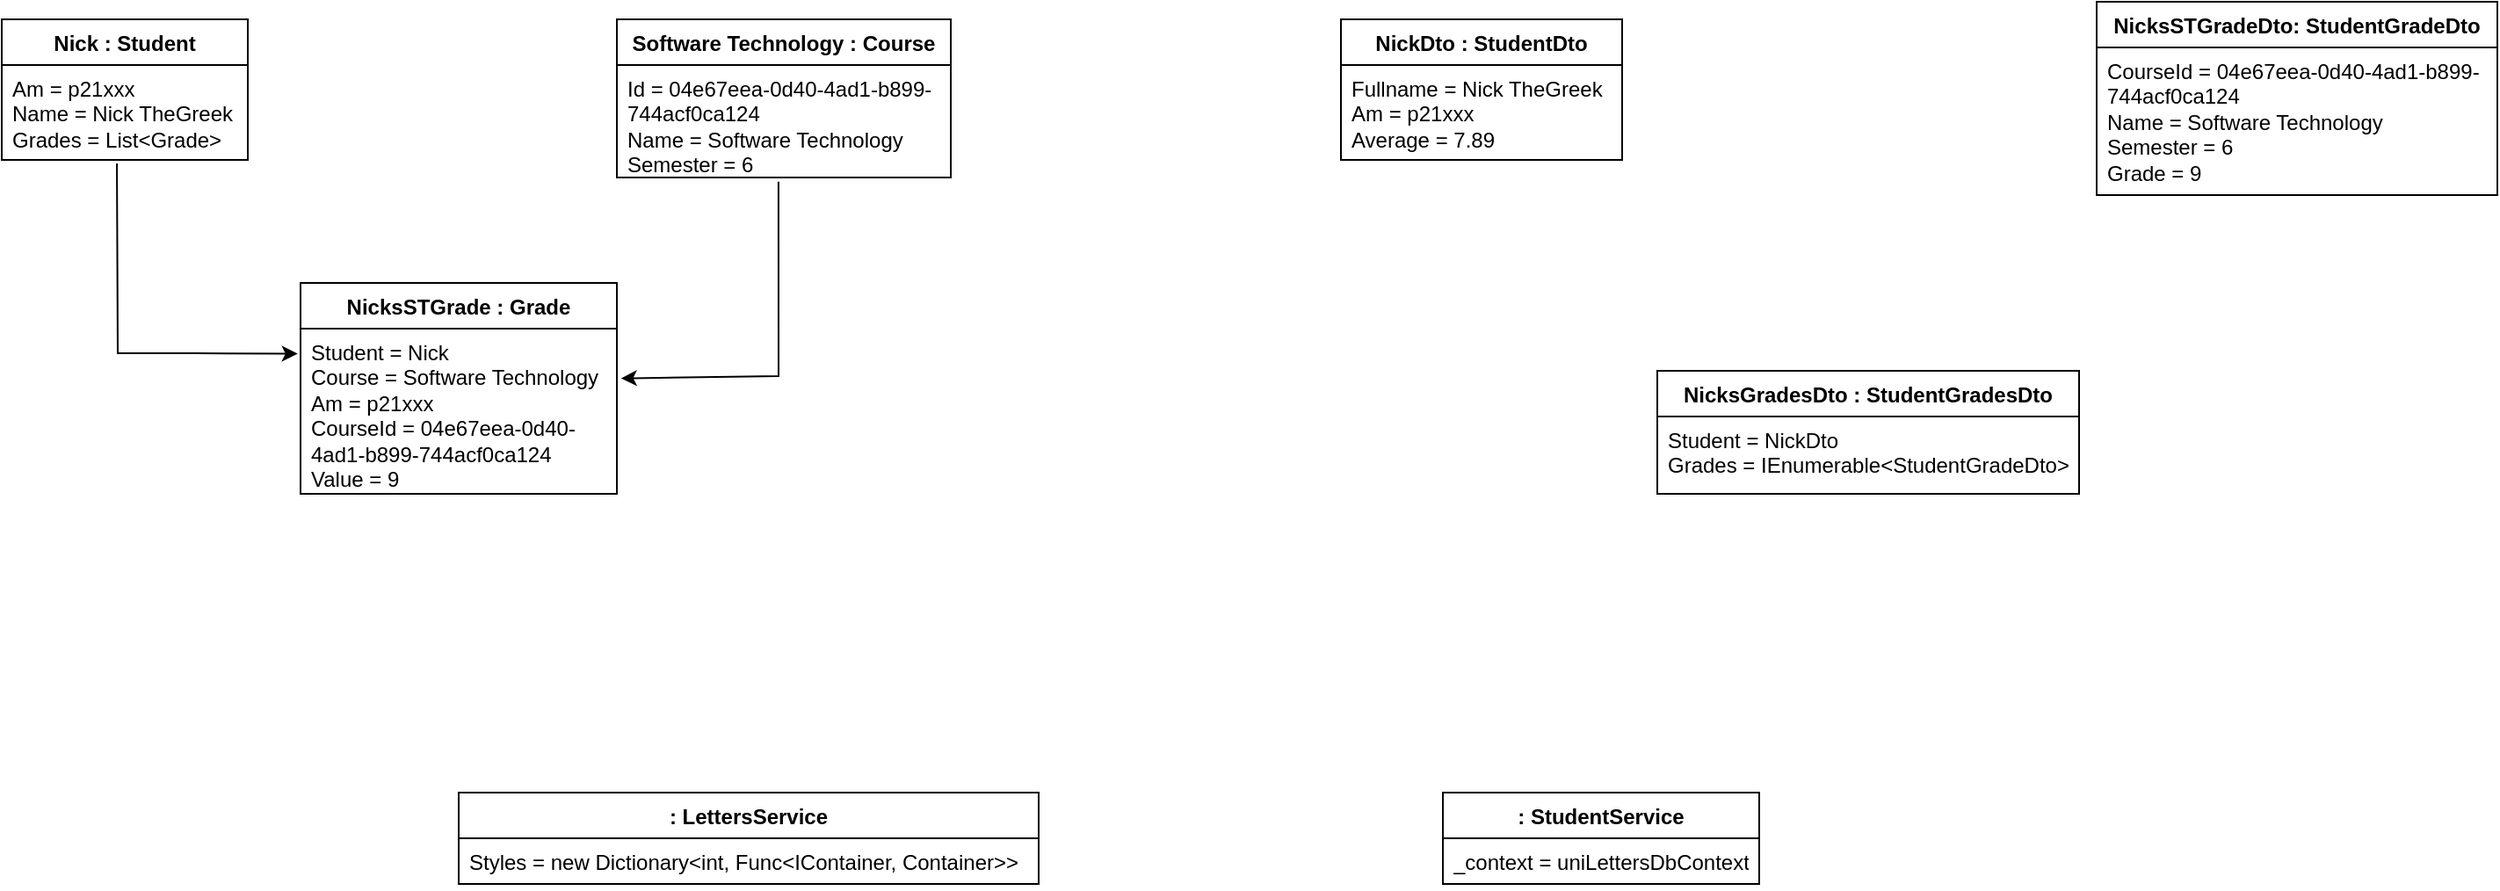 <mxfile version="27.1.6">
  <diagram name="Page-1" id="17DKB0htJXBnb-WX_iBM">
    <mxGraphModel dx="2423" dy="1913" grid="1" gridSize="10" guides="1" tooltips="1" connect="1" arrows="1" fold="1" page="1" pageScale="1" pageWidth="827" pageHeight="1169" math="0" shadow="0">
      <root>
        <mxCell id="0" />
        <mxCell id="1" parent="0" />
        <mxCell id="TFHFOIj9tjhnoZoXByAP-1" value="Nick : Student" style="swimlane;fontStyle=1;align=center;verticalAlign=top;childLayout=stackLayout;horizontal=1;startSize=26;horizontalStack=0;resizeParent=1;resizeParentMax=0;resizeLast=0;collapsible=1;marginBottom=0;whiteSpace=wrap;html=1;" vertex="1" parent="1">
          <mxGeometry x="120" y="260" width="140" height="80" as="geometry">
            <mxRectangle x="80" y="80" width="80" height="30" as="alternateBounds" />
          </mxGeometry>
        </mxCell>
        <mxCell id="TFHFOIj9tjhnoZoXByAP-2" value="Am = p21xxx&lt;div&gt;Name = Nick TheGreek&lt;/div&gt;&lt;div&gt;Grades = List&amp;lt;Grade&amp;gt;&lt;/div&gt;" style="text;strokeColor=none;fillColor=none;align=left;verticalAlign=top;spacingLeft=4;spacingRight=4;overflow=hidden;rotatable=0;points=[[0,0.5],[1,0.5]];portConstraint=eastwest;whiteSpace=wrap;html=1;" vertex="1" parent="TFHFOIj9tjhnoZoXByAP-1">
          <mxGeometry y="26" width="140" height="54" as="geometry" />
        </mxCell>
        <mxCell id="TFHFOIj9tjhnoZoXByAP-3" value="Software Technology : Course" style="swimlane;fontStyle=1;align=center;verticalAlign=top;childLayout=stackLayout;horizontal=1;startSize=26;horizontalStack=0;resizeParent=1;resizeParentMax=0;resizeLast=0;collapsible=1;marginBottom=0;whiteSpace=wrap;html=1;" vertex="1" parent="1">
          <mxGeometry x="470" y="260" width="190" height="90" as="geometry">
            <mxRectangle x="80" y="80" width="80" height="30" as="alternateBounds" />
          </mxGeometry>
        </mxCell>
        <mxCell id="TFHFOIj9tjhnoZoXByAP-4" value="Id =&amp;nbsp;04e67eea-0d40-4ad1-b899-744acf0ca124&lt;div&gt;Name = Software Technology&lt;/div&gt;&lt;div&gt;Semester = 6&lt;/div&gt;" style="text;strokeColor=none;fillColor=none;align=left;verticalAlign=top;spacingLeft=4;spacingRight=4;overflow=hidden;rotatable=0;points=[[0,0.5],[1,0.5]];portConstraint=eastwest;whiteSpace=wrap;html=1;" vertex="1" parent="TFHFOIj9tjhnoZoXByAP-3">
          <mxGeometry y="26" width="190" height="64" as="geometry" />
        </mxCell>
        <mxCell id="TFHFOIj9tjhnoZoXByAP-5" value="NicksSTGrade : Grade" style="swimlane;fontStyle=1;align=center;verticalAlign=top;childLayout=stackLayout;horizontal=1;startSize=26;horizontalStack=0;resizeParent=1;resizeParentMax=0;resizeLast=0;collapsible=1;marginBottom=0;whiteSpace=wrap;html=1;" vertex="1" parent="1">
          <mxGeometry x="290" y="410" width="180" height="120" as="geometry">
            <mxRectangle x="80" y="80" width="80" height="30" as="alternateBounds" />
          </mxGeometry>
        </mxCell>
        <mxCell id="TFHFOIj9tjhnoZoXByAP-6" value="Student = Nick&lt;div&gt;Course = Software Technology&lt;/div&gt;&lt;div&gt;Am = p21xxx&lt;/div&gt;&lt;div&gt;CourseId = 04e67eea-0d40-4ad1-b899-744acf0ca124&lt;/div&gt;&lt;div&gt;Value = 9&lt;/div&gt;" style="text;strokeColor=none;fillColor=none;align=left;verticalAlign=top;spacingLeft=4;spacingRight=4;overflow=hidden;rotatable=0;points=[[0,0.5],[1,0.5]];portConstraint=eastwest;whiteSpace=wrap;html=1;" vertex="1" parent="TFHFOIj9tjhnoZoXByAP-5">
          <mxGeometry y="26" width="180" height="94" as="geometry" />
        </mxCell>
        <mxCell id="TFHFOIj9tjhnoZoXByAP-7" value="" style="endArrow=classic;html=1;rounded=0;exitX=0.468;exitY=1.037;exitDx=0;exitDy=0;exitPerimeter=0;entryX=-0.009;entryY=0.152;entryDx=0;entryDy=0;entryPerimeter=0;" edge="1" parent="1" source="TFHFOIj9tjhnoZoXByAP-2" target="TFHFOIj9tjhnoZoXByAP-6">
          <mxGeometry width="50" height="50" relative="1" as="geometry">
            <mxPoint x="370" y="300" as="sourcePoint" />
            <mxPoint x="280" y="460" as="targetPoint" />
            <Array as="points">
              <mxPoint x="186" y="450" />
              <mxPoint x="230" y="450" />
            </Array>
          </mxGeometry>
        </mxCell>
        <mxCell id="TFHFOIj9tjhnoZoXByAP-8" value="" style="endArrow=classic;html=1;rounded=0;exitX=0.484;exitY=1.037;exitDx=0;exitDy=0;exitPerimeter=0;entryX=1.013;entryY=0.301;entryDx=0;entryDy=0;entryPerimeter=0;" edge="1" parent="1" source="TFHFOIj9tjhnoZoXByAP-4" target="TFHFOIj9tjhnoZoXByAP-6">
          <mxGeometry width="50" height="50" relative="1" as="geometry">
            <mxPoint x="370" y="300" as="sourcePoint" />
            <mxPoint x="420" y="250" as="targetPoint" />
            <Array as="points">
              <mxPoint x="562" y="463" />
            </Array>
          </mxGeometry>
        </mxCell>
        <mxCell id="TFHFOIj9tjhnoZoXByAP-9" value="NickDto : StudentDto" style="swimlane;fontStyle=1;align=center;verticalAlign=top;childLayout=stackLayout;horizontal=1;startSize=26;horizontalStack=0;resizeParent=1;resizeParentMax=0;resizeLast=0;collapsible=1;marginBottom=0;whiteSpace=wrap;html=1;" vertex="1" parent="1">
          <mxGeometry x="882" y="260" width="160" height="80" as="geometry">
            <mxRectangle x="80" y="80" width="80" height="30" as="alternateBounds" />
          </mxGeometry>
        </mxCell>
        <mxCell id="TFHFOIj9tjhnoZoXByAP-10" value="&lt;div&gt;Fullname = Nick TheGreek&lt;br&gt;&lt;/div&gt;&lt;div&gt;Am = p21xxx&lt;/div&gt;&lt;div&gt;Average = 7.89&lt;/div&gt;" style="text;strokeColor=none;fillColor=none;align=left;verticalAlign=top;spacingLeft=4;spacingRight=4;overflow=hidden;rotatable=0;points=[[0,0.5],[1,0.5]];portConstraint=eastwest;whiteSpace=wrap;html=1;" vertex="1" parent="TFHFOIj9tjhnoZoXByAP-9">
          <mxGeometry y="26" width="160" height="54" as="geometry" />
        </mxCell>
        <mxCell id="TFHFOIj9tjhnoZoXByAP-11" value="NicksGradesDto : StudentGradesDto" style="swimlane;fontStyle=1;align=center;verticalAlign=top;childLayout=stackLayout;horizontal=1;startSize=26;horizontalStack=0;resizeParent=1;resizeParentMax=0;resizeLast=0;collapsible=1;marginBottom=0;whiteSpace=wrap;html=1;" vertex="1" parent="1">
          <mxGeometry x="1062" y="460" width="240" height="70" as="geometry">
            <mxRectangle x="80" y="80" width="80" height="30" as="alternateBounds" />
          </mxGeometry>
        </mxCell>
        <mxCell id="TFHFOIj9tjhnoZoXByAP-12" value="&lt;div&gt;Student = NickDto&lt;/div&gt;&lt;div&gt;Grades = IEnumerable&amp;lt;StudentGradeDto&amp;gt;&lt;/div&gt;" style="text;strokeColor=none;fillColor=none;align=left;verticalAlign=top;spacingLeft=4;spacingRight=4;overflow=hidden;rotatable=0;points=[[0,0.5],[1,0.5]];portConstraint=eastwest;whiteSpace=wrap;html=1;" vertex="1" parent="TFHFOIj9tjhnoZoXByAP-11">
          <mxGeometry y="26" width="240" height="44" as="geometry" />
        </mxCell>
        <mxCell id="TFHFOIj9tjhnoZoXByAP-13" value="NicksSTGradeDto: StudentGradeDto" style="swimlane;fontStyle=1;align=center;verticalAlign=top;childLayout=stackLayout;horizontal=1;startSize=26;horizontalStack=0;resizeParent=1;resizeParentMax=0;resizeLast=0;collapsible=1;marginBottom=0;whiteSpace=wrap;html=1;" vertex="1" parent="1">
          <mxGeometry x="1312" y="250" width="228" height="110" as="geometry">
            <mxRectangle x="80" y="80" width="80" height="30" as="alternateBounds" />
          </mxGeometry>
        </mxCell>
        <mxCell id="TFHFOIj9tjhnoZoXByAP-14" value="&lt;div&gt;CourseId = 04e67eea-0d40-4ad1-b899-744acf0ca124&lt;/div&gt;&lt;div&gt;Name = Software Technology&lt;/div&gt;&lt;div&gt;Semester = 6&lt;/div&gt;&lt;div&gt;Grade = 9&lt;/div&gt;" style="text;strokeColor=none;fillColor=none;align=left;verticalAlign=top;spacingLeft=4;spacingRight=4;overflow=hidden;rotatable=0;points=[[0,0.5],[1,0.5]];portConstraint=eastwest;whiteSpace=wrap;html=1;" vertex="1" parent="TFHFOIj9tjhnoZoXByAP-13">
          <mxGeometry y="26" width="228" height="84" as="geometry" />
        </mxCell>
        <mxCell id="TFHFOIj9tjhnoZoXByAP-15" value=": StudentService" style="swimlane;fontStyle=1;align=center;verticalAlign=top;childLayout=stackLayout;horizontal=1;startSize=26;horizontalStack=0;resizeParent=1;resizeParentMax=0;resizeLast=0;collapsible=1;marginBottom=0;whiteSpace=wrap;html=1;" vertex="1" parent="1">
          <mxGeometry x="940" y="700" width="180" height="52" as="geometry" />
        </mxCell>
        <mxCell id="TFHFOIj9tjhnoZoXByAP-16" value="_context = uniLettersDbContext" style="text;strokeColor=none;fillColor=none;align=left;verticalAlign=top;spacingLeft=4;spacingRight=4;overflow=hidden;rotatable=0;points=[[0,0.5],[1,0.5]];portConstraint=eastwest;whiteSpace=wrap;html=1;" vertex="1" parent="TFHFOIj9tjhnoZoXByAP-15">
          <mxGeometry y="26" width="180" height="26" as="geometry" />
        </mxCell>
        <mxCell id="TFHFOIj9tjhnoZoXByAP-17" value=": LettersService" style="swimlane;fontStyle=1;align=center;verticalAlign=top;childLayout=stackLayout;horizontal=1;startSize=26;horizontalStack=0;resizeParent=1;resizeParentMax=0;resizeLast=0;collapsible=1;marginBottom=0;whiteSpace=wrap;html=1;" vertex="1" parent="1">
          <mxGeometry x="380" y="700" width="330" height="52" as="geometry" />
        </mxCell>
        <mxCell id="TFHFOIj9tjhnoZoXByAP-18" value="Styles = new Dictionary&amp;lt;int, Func&amp;lt;IContainer, Container&amp;gt;&amp;gt;" style="text;strokeColor=none;fillColor=none;align=left;verticalAlign=top;spacingLeft=4;spacingRight=4;overflow=hidden;rotatable=0;points=[[0,0.5],[1,0.5]];portConstraint=eastwest;whiteSpace=wrap;html=1;" vertex="1" parent="TFHFOIj9tjhnoZoXByAP-17">
          <mxGeometry y="26" width="330" height="26" as="geometry" />
        </mxCell>
      </root>
    </mxGraphModel>
  </diagram>
</mxfile>
